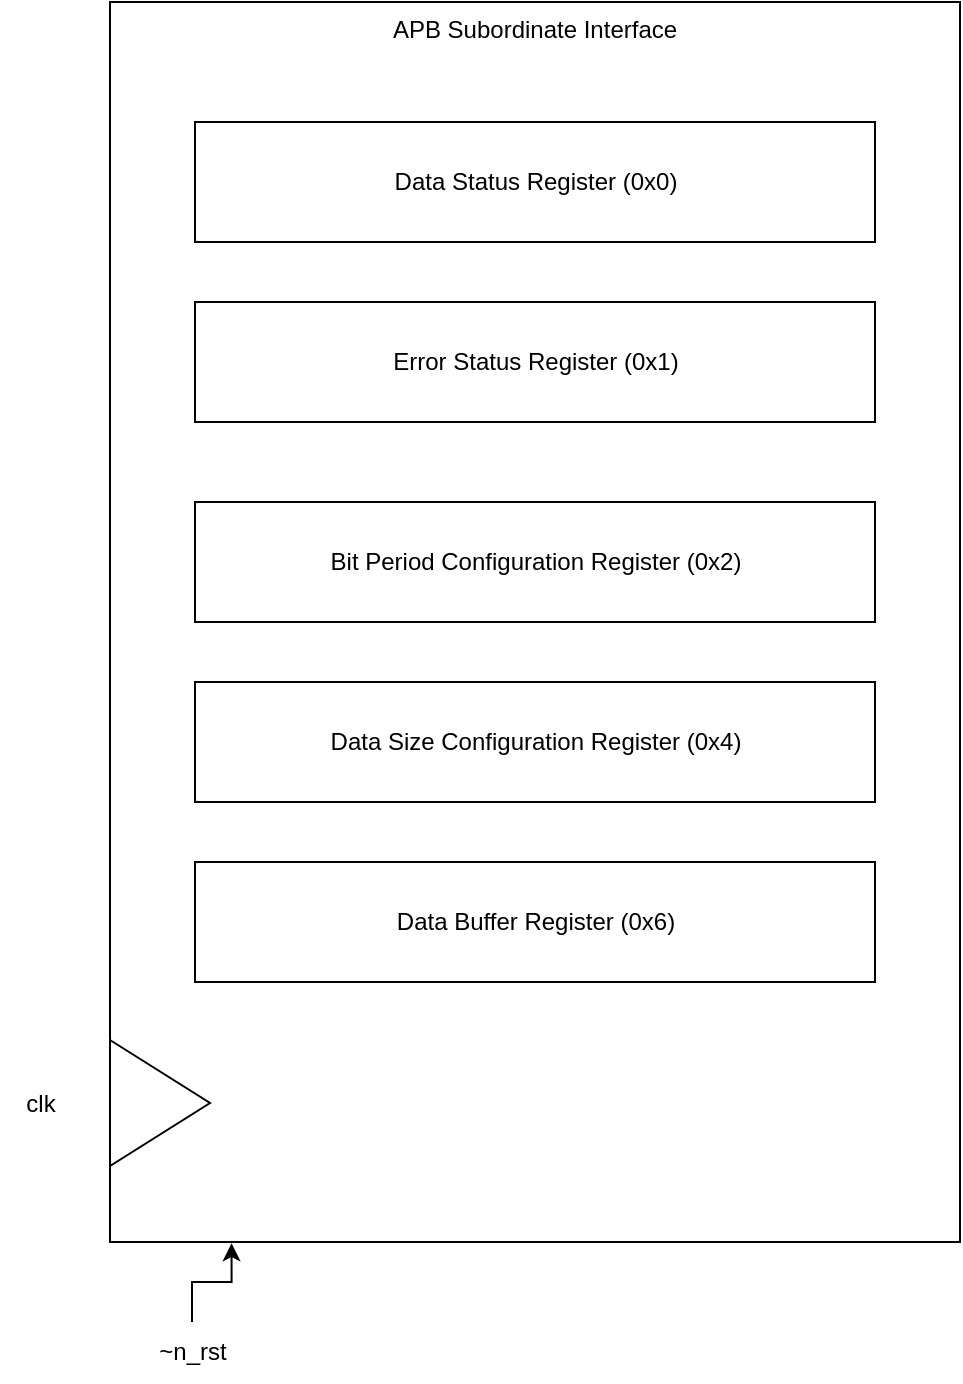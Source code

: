 <mxfile version="26.1.1">
  <diagram name="Page-1" id="PXdBBdSH1jbpy_lBSpav">
    <mxGraphModel dx="3363" dy="138" grid="1" gridSize="10" guides="1" tooltips="1" connect="1" arrows="1" fold="1" page="1" pageScale="1" pageWidth="850" pageHeight="1100" math="0" shadow="0">
      <root>
        <mxCell id="0" />
        <mxCell id="1" parent="0" />
        <mxCell id="6Q1wwCRgIi2AKPoYCSTs-3" value="clk" style="text;html=1;align=center;verticalAlign=middle;resizable=0;points=[];autosize=1;strokeColor=none;fillColor=none;" parent="1" vertex="1">
          <mxGeometry x="-1010" y="1735.5" width="40" height="30" as="geometry" />
        </mxCell>
        <mxCell id="6Q1wwCRgIi2AKPoYCSTs-5" value="~n_rst" style="text;html=1;align=center;verticalAlign=middle;resizable=0;points=[];autosize=1;strokeColor=none;fillColor=none;" parent="1" vertex="1">
          <mxGeometry x="-944" y="1860" width="60" height="30" as="geometry" />
        </mxCell>
        <mxCell id="6Q1wwCRgIi2AKPoYCSTs-9" value="&lt;div&gt;APB Subordinate Interface&lt;/div&gt;" style="rounded=0;whiteSpace=wrap;html=1;align=center;verticalAlign=top;" parent="1" vertex="1">
          <mxGeometry x="-955" y="1200" width="425" height="620" as="geometry" />
        </mxCell>
        <mxCell id="6Q1wwCRgIi2AKPoYCSTs-16" value="" style="triangle;whiteSpace=wrap;html=1;" parent="1" vertex="1">
          <mxGeometry x="-955" y="1719" width="50" height="63" as="geometry" />
        </mxCell>
        <mxCell id="CZO7XyWw4zvVWq6dPt2m-1" style="edgeStyle=orthogonalEdgeStyle;rounded=0;orthogonalLoop=1;jettySize=auto;html=1;entryX=0.143;entryY=1.001;entryDx=0;entryDy=0;entryPerimeter=0;" edge="1" parent="1" source="6Q1wwCRgIi2AKPoYCSTs-5" target="6Q1wwCRgIi2AKPoYCSTs-9">
          <mxGeometry relative="1" as="geometry" />
        </mxCell>
        <mxCell id="CZO7XyWw4zvVWq6dPt2m-3" value="Data Status Register (0x0)" style="rounded=0;whiteSpace=wrap;html=1;" vertex="1" parent="1">
          <mxGeometry x="-912.5" y="1260" width="340" height="60" as="geometry" />
        </mxCell>
        <mxCell id="CZO7XyWw4zvVWq6dPt2m-4" value="Error Status Register (0x1)" style="rounded=0;whiteSpace=wrap;html=1;" vertex="1" parent="1">
          <mxGeometry x="-912.5" y="1350" width="340" height="60" as="geometry" />
        </mxCell>
        <mxCell id="CZO7XyWw4zvVWq6dPt2m-5" value="Bit Period Configuration Register (0x2)" style="rounded=0;whiteSpace=wrap;html=1;" vertex="1" parent="1">
          <mxGeometry x="-912.5" y="1450" width="340" height="60" as="geometry" />
        </mxCell>
        <mxCell id="CZO7XyWw4zvVWq6dPt2m-6" value="Data Size Configuration Register (0x4)" style="rounded=0;whiteSpace=wrap;html=1;" vertex="1" parent="1">
          <mxGeometry x="-912.5" y="1540" width="340" height="60" as="geometry" />
        </mxCell>
        <mxCell id="CZO7XyWw4zvVWq6dPt2m-7" value="Data Buffer Register (0x6)" style="rounded=0;whiteSpace=wrap;html=1;" vertex="1" parent="1">
          <mxGeometry x="-912.5" y="1630" width="340" height="60" as="geometry" />
        </mxCell>
      </root>
    </mxGraphModel>
  </diagram>
</mxfile>
